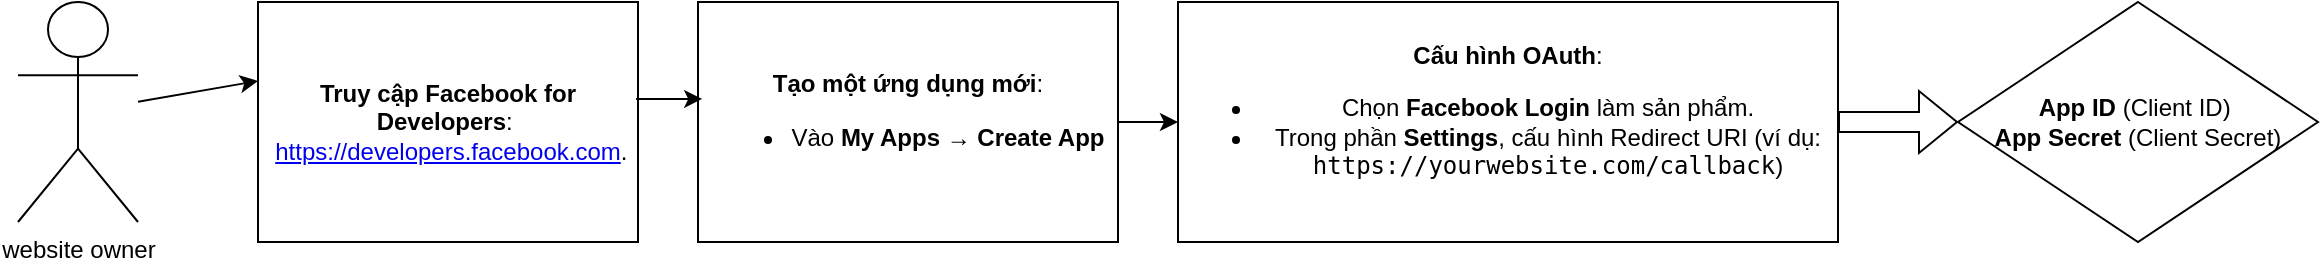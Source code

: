 <mxfile version="25.0.3">
  <diagram name="Page-1" id="3ps0GCSN8z2ICQBHhSA2">
    <mxGraphModel dx="1804" dy="615" grid="1" gridSize="10" guides="1" tooltips="1" connect="1" arrows="1" fold="1" page="1" pageScale="1" pageWidth="850" pageHeight="1100" math="0" shadow="0">
      <root>
        <mxCell id="0" />
        <mxCell id="1" parent="0" />
        <mxCell id="gp_2bAN9HWUbsgBTmTwP-23" value="" style="group" vertex="1" connectable="0" parent="1">
          <mxGeometry y="40" width="1150" height="120" as="geometry" />
        </mxCell>
        <mxCell id="gp_2bAN9HWUbsgBTmTwP-3" value="website owner" style="shape=umlActor;verticalLabelPosition=bottom;verticalAlign=top;html=1;outlineConnect=0;" vertex="1" parent="gp_2bAN9HWUbsgBTmTwP-23">
          <mxGeometry width="60" height="110" as="geometry" />
        </mxCell>
        <mxCell id="gp_2bAN9HWUbsgBTmTwP-5" value="&lt;strong&gt;Truy cập Facebook for Developers&lt;/strong&gt;:&amp;nbsp;&lt;div&gt;&lt;span style=&quot;background-color: initial;&quot;&gt;&amp;nbsp;&lt;/span&gt;&lt;a style=&quot;background-color: initial;&quot; href=&quot;https://developers.facebook.com&quot; target=&quot;_new&quot; rel=&quot;noopener&quot;&gt;https://developers.facebook.com&lt;/a&gt;&lt;span style=&quot;background-color: initial;&quot;&gt;.&lt;/span&gt;&lt;/div&gt;" style="rounded=0;whiteSpace=wrap;html=1;" vertex="1" parent="gp_2bAN9HWUbsgBTmTwP-23">
          <mxGeometry x="120" width="190" height="120" as="geometry" />
        </mxCell>
        <mxCell id="gp_2bAN9HWUbsgBTmTwP-13" value="&lt;strong&gt;Tạo một ứng dụng mới&lt;/strong&gt;:&lt;ul&gt;&lt;li&gt;Vào &lt;strong&gt;My Apps&lt;/strong&gt; → &lt;strong&gt;Create App&lt;/strong&gt;&lt;/li&gt;&lt;/ul&gt;" style="rounded=0;whiteSpace=wrap;html=1;" vertex="1" parent="gp_2bAN9HWUbsgBTmTwP-23">
          <mxGeometry x="340" width="210" height="120" as="geometry" />
        </mxCell>
        <mxCell id="gp_2bAN9HWUbsgBTmTwP-14" value="&lt;strong&gt;Cấu hình OAuth&lt;/strong&gt;:&lt;ul&gt;&lt;li&gt;Chọn &lt;strong&gt;Facebook Login&lt;/strong&gt; làm sản phẩm.&lt;/li&gt;&lt;li&gt;Trong phần &lt;strong&gt;Settings&lt;/strong&gt;, cấu hình Redirect URI (ví dụ: &lt;code&gt;https://yourwebsite.com/callback&lt;/code&gt;)&lt;/li&gt;&lt;/ul&gt;" style="rounded=0;whiteSpace=wrap;html=1;" vertex="1" parent="gp_2bAN9HWUbsgBTmTwP-23">
          <mxGeometry x="580" width="330" height="120" as="geometry" />
        </mxCell>
        <mxCell id="gp_2bAN9HWUbsgBTmTwP-15" value="&lt;strong&gt;App ID&lt;/strong&gt; (Client ID)&amp;nbsp;&lt;div&gt;&lt;strong&gt;App Secret&lt;/strong&gt; (Client Secret)&lt;/div&gt;" style="rhombus;whiteSpace=wrap;html=1;" vertex="1" parent="gp_2bAN9HWUbsgBTmTwP-23">
          <mxGeometry x="970" width="180" height="120" as="geometry" />
        </mxCell>
        <mxCell id="gp_2bAN9HWUbsgBTmTwP-16" value="" style="endArrow=classic;html=1;rounded=0;entryX=0;entryY=0.329;entryDx=0;entryDy=0;entryPerimeter=0;" edge="1" parent="gp_2bAN9HWUbsgBTmTwP-23" source="gp_2bAN9HWUbsgBTmTwP-3" target="gp_2bAN9HWUbsgBTmTwP-5">
          <mxGeometry width="50" height="50" relative="1" as="geometry">
            <mxPoint x="100" y="270" as="sourcePoint" />
            <mxPoint x="150" y="220" as="targetPoint" />
          </mxGeometry>
        </mxCell>
        <mxCell id="gp_2bAN9HWUbsgBTmTwP-17" value="" style="endArrow=classic;html=1;rounded=0;entryX=0.01;entryY=0.404;entryDx=0;entryDy=0;entryPerimeter=0;exitX=0.995;exitY=0.404;exitDx=0;exitDy=0;exitPerimeter=0;" edge="1" parent="gp_2bAN9HWUbsgBTmTwP-23" source="gp_2bAN9HWUbsgBTmTwP-5" target="gp_2bAN9HWUbsgBTmTwP-13">
          <mxGeometry width="50" height="50" relative="1" as="geometry">
            <mxPoint x="310" y="90" as="sourcePoint" />
            <mxPoint x="360" y="40" as="targetPoint" />
          </mxGeometry>
        </mxCell>
        <mxCell id="gp_2bAN9HWUbsgBTmTwP-19" value="" style="endArrow=classic;html=1;rounded=0;entryX=0;entryY=0.5;entryDx=0;entryDy=0;" edge="1" parent="gp_2bAN9HWUbsgBTmTwP-23" target="gp_2bAN9HWUbsgBTmTwP-14">
          <mxGeometry width="50" height="50" relative="1" as="geometry">
            <mxPoint x="550" y="60" as="sourcePoint" />
            <mxPoint x="600" y="10" as="targetPoint" />
          </mxGeometry>
        </mxCell>
        <mxCell id="gp_2bAN9HWUbsgBTmTwP-21" value="" style="shape=flexArrow;endArrow=classic;html=1;rounded=0;" edge="1" parent="gp_2bAN9HWUbsgBTmTwP-23" source="gp_2bAN9HWUbsgBTmTwP-14">
          <mxGeometry width="50" height="50" relative="1" as="geometry">
            <mxPoint x="910" y="110" as="sourcePoint" />
            <mxPoint x="970" y="60" as="targetPoint" />
          </mxGeometry>
        </mxCell>
      </root>
    </mxGraphModel>
  </diagram>
</mxfile>
